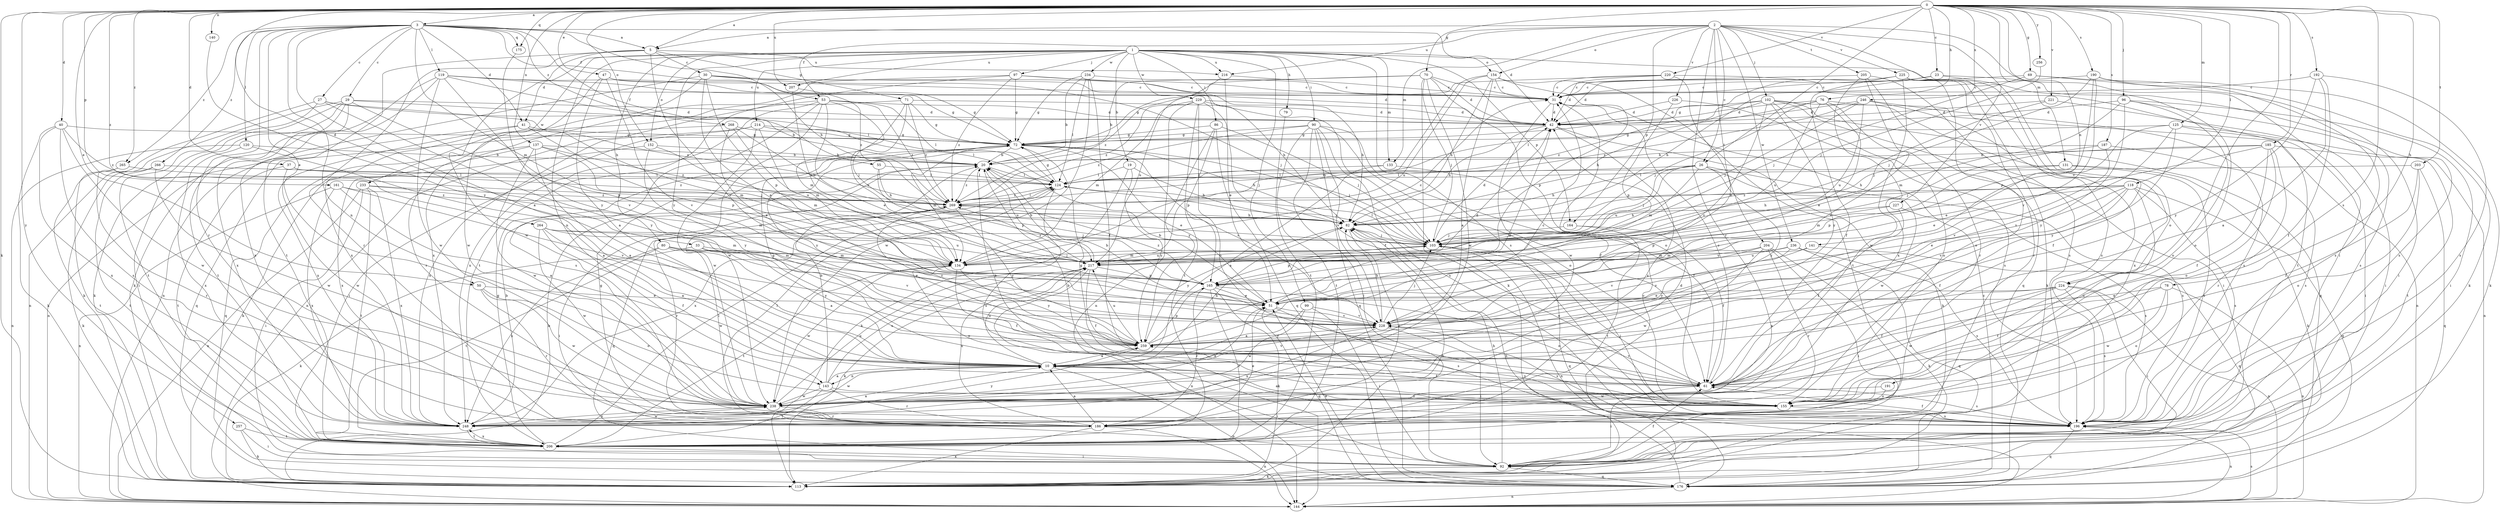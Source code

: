 strict digraph  {
0;
1;
2;
3;
5;
10;
19;
20;
23;
26;
27;
29;
30;
31;
33;
37;
40;
41;
42;
47;
50;
51;
53;
55;
61;
69;
70;
71;
72;
76;
78;
79;
80;
82;
86;
90;
92;
96;
97;
99;
102;
103;
113;
118;
119;
120;
124;
125;
131;
133;
134;
137;
140;
141;
143;
144;
152;
154;
155;
161;
164;
165;
175;
176;
185;
186;
187;
190;
191;
192;
196;
203;
204;
205;
206;
207;
214;
216;
217;
220;
221;
224;
225;
226;
227;
228;
229;
233;
234;
236;
238;
246;
248;
256;
257;
259;
264;
265;
266;
268;
269;
0 -> 3  [label=a];
0 -> 5  [label=a];
0 -> 23  [label=c];
0 -> 26  [label=c];
0 -> 33  [label=d];
0 -> 37  [label=d];
0 -> 40  [label=d];
0 -> 47  [label=e];
0 -> 50  [label=e];
0 -> 69  [label=g];
0 -> 70  [label=g];
0 -> 76  [label=h];
0 -> 78  [label=h];
0 -> 96  [label=j];
0 -> 113  [label=k];
0 -> 118  [label=l];
0 -> 125  [label=m];
0 -> 131  [label=m];
0 -> 137  [label=n];
0 -> 140  [label=n];
0 -> 141  [label=n];
0 -> 152  [label=o];
0 -> 161  [label=p];
0 -> 175  [label=q];
0 -> 185  [label=r];
0 -> 187  [label=s];
0 -> 190  [label=s];
0 -> 191  [label=s];
0 -> 192  [label=s];
0 -> 203  [label=t];
0 -> 207  [label=u];
0 -> 220  [label=v];
0 -> 221  [label=v];
0 -> 224  [label=v];
0 -> 246  [label=x];
0 -> 256  [label=y];
0 -> 257  [label=y];
0 -> 264  [label=z];
0 -> 265  [label=z];
1 -> 19  [label=b];
1 -> 41  [label=d];
1 -> 79  [label=h];
1 -> 80  [label=h];
1 -> 86  [label=i];
1 -> 90  [label=i];
1 -> 97  [label=j];
1 -> 99  [label=j];
1 -> 133  [label=m];
1 -> 143  [label=n];
1 -> 152  [label=o];
1 -> 154  [label=o];
1 -> 164  [label=p];
1 -> 196  [label=s];
1 -> 207  [label=u];
1 -> 214  [label=u];
1 -> 216  [label=u];
1 -> 224  [label=v];
1 -> 229  [label=w];
1 -> 233  [label=w];
1 -> 234  [label=w];
1 -> 259  [label=y];
2 -> 5  [label=a];
2 -> 26  [label=c];
2 -> 53  [label=f];
2 -> 92  [label=i];
2 -> 102  [label=j];
2 -> 133  [label=m];
2 -> 154  [label=o];
2 -> 155  [label=o];
2 -> 164  [label=p];
2 -> 186  [label=r];
2 -> 204  [label=t];
2 -> 205  [label=t];
2 -> 216  [label=u];
2 -> 225  [label=v];
2 -> 226  [label=v];
2 -> 227  [label=v];
2 -> 236  [label=w];
3 -> 5  [label=a];
3 -> 10  [label=a];
3 -> 27  [label=c];
3 -> 29  [label=c];
3 -> 41  [label=d];
3 -> 42  [label=d];
3 -> 50  [label=e];
3 -> 53  [label=f];
3 -> 55  [label=f];
3 -> 82  [label=h];
3 -> 119  [label=l];
3 -> 120  [label=l];
3 -> 134  [label=m];
3 -> 143  [label=n];
3 -> 175  [label=q];
3 -> 186  [label=r];
3 -> 265  [label=z];
3 -> 266  [label=z];
3 -> 268  [label=z];
5 -> 30  [label=c];
5 -> 71  [label=g];
5 -> 186  [label=r];
5 -> 206  [label=t];
5 -> 216  [label=u];
5 -> 228  [label=v];
5 -> 238  [label=w];
10 -> 61  [label=f];
10 -> 72  [label=g];
10 -> 82  [label=h];
10 -> 92  [label=i];
10 -> 143  [label=n];
10 -> 144  [label=n];
10 -> 217  [label=u];
10 -> 228  [label=v];
10 -> 238  [label=w];
19 -> 82  [label=h];
19 -> 113  [label=k];
19 -> 124  [label=l];
19 -> 259  [label=y];
20 -> 124  [label=l];
20 -> 217  [label=u];
20 -> 269  [label=z];
23 -> 31  [label=c];
23 -> 72  [label=g];
23 -> 82  [label=h];
23 -> 155  [label=o];
23 -> 196  [label=s];
26 -> 82  [label=h];
26 -> 103  [label=j];
26 -> 124  [label=l];
26 -> 134  [label=m];
26 -> 196  [label=s];
26 -> 217  [label=u];
26 -> 238  [label=w];
26 -> 259  [label=y];
27 -> 42  [label=d];
27 -> 113  [label=k];
27 -> 206  [label=t];
27 -> 259  [label=y];
27 -> 269  [label=z];
29 -> 20  [label=b];
29 -> 42  [label=d];
29 -> 92  [label=i];
29 -> 113  [label=k];
29 -> 144  [label=n];
29 -> 165  [label=p];
29 -> 206  [label=t];
29 -> 248  [label=x];
30 -> 31  [label=c];
30 -> 51  [label=e];
30 -> 82  [label=h];
30 -> 103  [label=j];
30 -> 144  [label=n];
30 -> 165  [label=p];
30 -> 248  [label=x];
31 -> 42  [label=d];
31 -> 238  [label=w];
33 -> 51  [label=e];
33 -> 113  [label=k];
33 -> 134  [label=m];
33 -> 259  [label=y];
37 -> 124  [label=l];
37 -> 206  [label=t];
37 -> 238  [label=w];
37 -> 269  [label=z];
40 -> 72  [label=g];
40 -> 113  [label=k];
40 -> 196  [label=s];
40 -> 238  [label=w];
40 -> 248  [label=x];
40 -> 269  [label=z];
41 -> 72  [label=g];
41 -> 134  [label=m];
41 -> 144  [label=n];
41 -> 165  [label=p];
41 -> 248  [label=x];
42 -> 72  [label=g];
42 -> 82  [label=h];
42 -> 113  [label=k];
42 -> 248  [label=x];
47 -> 10  [label=a];
47 -> 31  [label=c];
47 -> 72  [label=g];
47 -> 228  [label=v];
47 -> 238  [label=w];
50 -> 51  [label=e];
50 -> 155  [label=o];
50 -> 186  [label=r];
50 -> 238  [label=w];
51 -> 20  [label=b];
51 -> 42  [label=d];
51 -> 176  [label=q];
51 -> 196  [label=s];
51 -> 228  [label=v];
53 -> 42  [label=d];
53 -> 51  [label=e];
53 -> 124  [label=l];
53 -> 144  [label=n];
53 -> 196  [label=s];
53 -> 217  [label=u];
53 -> 238  [label=w];
53 -> 248  [label=x];
53 -> 269  [label=z];
55 -> 82  [label=h];
55 -> 124  [label=l];
55 -> 165  [label=p];
61 -> 20  [label=b];
61 -> 31  [label=c];
61 -> 72  [label=g];
61 -> 92  [label=i];
61 -> 196  [label=s];
61 -> 228  [label=v];
69 -> 31  [label=c];
69 -> 92  [label=i];
69 -> 103  [label=j];
69 -> 113  [label=k];
70 -> 20  [label=b];
70 -> 31  [label=c];
70 -> 42  [label=d];
70 -> 103  [label=j];
70 -> 113  [label=k];
70 -> 155  [label=o];
70 -> 238  [label=w];
70 -> 269  [label=z];
71 -> 42  [label=d];
71 -> 72  [label=g];
71 -> 103  [label=j];
71 -> 134  [label=m];
71 -> 186  [label=r];
71 -> 269  [label=z];
72 -> 20  [label=b];
72 -> 51  [label=e];
72 -> 82  [label=h];
72 -> 103  [label=j];
72 -> 134  [label=m];
72 -> 228  [label=v];
72 -> 259  [label=y];
76 -> 42  [label=d];
76 -> 51  [label=e];
76 -> 103  [label=j];
76 -> 124  [label=l];
76 -> 217  [label=u];
76 -> 228  [label=v];
76 -> 248  [label=x];
78 -> 51  [label=e];
78 -> 61  [label=f];
78 -> 144  [label=n];
78 -> 155  [label=o];
78 -> 238  [label=w];
79 -> 206  [label=t];
80 -> 10  [label=a];
80 -> 134  [label=m];
80 -> 206  [label=t];
80 -> 228  [label=v];
80 -> 238  [label=w];
80 -> 248  [label=x];
82 -> 103  [label=j];
82 -> 155  [label=o];
82 -> 186  [label=r];
82 -> 259  [label=y];
86 -> 72  [label=g];
86 -> 103  [label=j];
86 -> 165  [label=p];
86 -> 176  [label=q];
86 -> 259  [label=y];
90 -> 61  [label=f];
90 -> 72  [label=g];
90 -> 92  [label=i];
90 -> 155  [label=o];
90 -> 176  [label=q];
90 -> 196  [label=s];
90 -> 206  [label=t];
90 -> 228  [label=v];
90 -> 269  [label=z];
92 -> 61  [label=f];
92 -> 82  [label=h];
92 -> 113  [label=k];
92 -> 176  [label=q];
96 -> 42  [label=d];
96 -> 92  [label=i];
96 -> 134  [label=m];
96 -> 155  [label=o];
96 -> 196  [label=s];
96 -> 259  [label=y];
97 -> 31  [label=c];
97 -> 72  [label=g];
97 -> 82  [label=h];
97 -> 206  [label=t];
97 -> 248  [label=x];
97 -> 269  [label=z];
99 -> 10  [label=a];
99 -> 92  [label=i];
99 -> 228  [label=v];
99 -> 238  [label=w];
102 -> 42  [label=d];
102 -> 82  [label=h];
102 -> 92  [label=i];
102 -> 144  [label=n];
102 -> 155  [label=o];
102 -> 176  [label=q];
102 -> 228  [label=v];
102 -> 259  [label=y];
102 -> 269  [label=z];
103 -> 42  [label=d];
103 -> 124  [label=l];
103 -> 134  [label=m];
103 -> 144  [label=n];
103 -> 165  [label=p];
103 -> 176  [label=q];
103 -> 217  [label=u];
113 -> 20  [label=b];
113 -> 31  [label=c];
113 -> 82  [label=h];
118 -> 51  [label=e];
118 -> 61  [label=f];
118 -> 82  [label=h];
118 -> 134  [label=m];
118 -> 155  [label=o];
118 -> 176  [label=q];
118 -> 196  [label=s];
118 -> 228  [label=v];
118 -> 269  [label=z];
119 -> 31  [label=c];
119 -> 42  [label=d];
119 -> 72  [label=g];
119 -> 113  [label=k];
119 -> 124  [label=l];
119 -> 228  [label=v];
119 -> 238  [label=w];
119 -> 248  [label=x];
120 -> 10  [label=a];
120 -> 20  [label=b];
120 -> 144  [label=n];
120 -> 248  [label=x];
124 -> 72  [label=g];
124 -> 103  [label=j];
124 -> 196  [label=s];
124 -> 248  [label=x];
124 -> 269  [label=z];
125 -> 51  [label=e];
125 -> 72  [label=g];
125 -> 92  [label=i];
125 -> 144  [label=n];
125 -> 228  [label=v];
125 -> 259  [label=y];
131 -> 113  [label=k];
131 -> 124  [label=l];
131 -> 165  [label=p];
131 -> 196  [label=s];
133 -> 10  [label=a];
133 -> 61  [label=f];
133 -> 124  [label=l];
134 -> 31  [label=c];
134 -> 61  [label=f];
134 -> 103  [label=j];
134 -> 155  [label=o];
134 -> 206  [label=t];
134 -> 238  [label=w];
134 -> 259  [label=y];
137 -> 10  [label=a];
137 -> 20  [label=b];
137 -> 103  [label=j];
137 -> 176  [label=q];
137 -> 238  [label=w];
137 -> 248  [label=x];
137 -> 269  [label=z];
140 -> 259  [label=y];
141 -> 134  [label=m];
141 -> 176  [label=q];
141 -> 228  [label=v];
143 -> 10  [label=a];
143 -> 20  [label=b];
143 -> 155  [label=o];
143 -> 186  [label=r];
143 -> 206  [label=t];
143 -> 217  [label=u];
143 -> 238  [label=w];
144 -> 196  [label=s];
152 -> 20  [label=b];
152 -> 113  [label=k];
152 -> 134  [label=m];
152 -> 259  [label=y];
154 -> 10  [label=a];
154 -> 31  [label=c];
154 -> 82  [label=h];
154 -> 134  [label=m];
154 -> 165  [label=p];
154 -> 206  [label=t];
154 -> 217  [label=u];
155 -> 10  [label=a];
155 -> 20  [label=b];
155 -> 196  [label=s];
155 -> 259  [label=y];
161 -> 10  [label=a];
161 -> 144  [label=n];
161 -> 228  [label=v];
161 -> 248  [label=x];
161 -> 269  [label=z];
164 -> 61  [label=f];
164 -> 103  [label=j];
164 -> 206  [label=t];
165 -> 51  [label=e];
165 -> 113  [label=k];
165 -> 155  [label=o];
165 -> 186  [label=r];
165 -> 206  [label=t];
165 -> 269  [label=z];
175 -> 259  [label=y];
176 -> 31  [label=c];
176 -> 51  [label=e];
176 -> 82  [label=h];
176 -> 144  [label=n];
185 -> 20  [label=b];
185 -> 51  [label=e];
185 -> 61  [label=f];
185 -> 82  [label=h];
185 -> 155  [label=o];
185 -> 186  [label=r];
185 -> 206  [label=t];
186 -> 10  [label=a];
186 -> 51  [label=e];
186 -> 72  [label=g];
186 -> 113  [label=k];
186 -> 124  [label=l];
186 -> 144  [label=n];
186 -> 217  [label=u];
187 -> 20  [label=b];
187 -> 103  [label=j];
187 -> 196  [label=s];
187 -> 228  [label=v];
190 -> 31  [label=c];
190 -> 103  [label=j];
190 -> 113  [label=k];
190 -> 165  [label=p];
190 -> 196  [label=s];
190 -> 228  [label=v];
191 -> 155  [label=o];
191 -> 238  [label=w];
192 -> 10  [label=a];
192 -> 31  [label=c];
192 -> 61  [label=f];
192 -> 196  [label=s];
192 -> 259  [label=y];
196 -> 61  [label=f];
196 -> 103  [label=j];
196 -> 144  [label=n];
196 -> 176  [label=q];
203 -> 61  [label=f];
203 -> 124  [label=l];
203 -> 155  [label=o];
203 -> 176  [label=q];
204 -> 92  [label=i];
204 -> 113  [label=k];
204 -> 186  [label=r];
204 -> 217  [label=u];
204 -> 228  [label=v];
204 -> 238  [label=w];
205 -> 31  [label=c];
205 -> 176  [label=q];
205 -> 186  [label=r];
205 -> 196  [label=s];
205 -> 248  [label=x];
206 -> 42  [label=d];
206 -> 72  [label=g];
206 -> 92  [label=i];
206 -> 124  [label=l];
206 -> 248  [label=x];
207 -> 217  [label=u];
207 -> 269  [label=z];
214 -> 72  [label=g];
214 -> 92  [label=i];
214 -> 124  [label=l];
214 -> 134  [label=m];
214 -> 238  [label=w];
214 -> 248  [label=x];
216 -> 31  [label=c];
216 -> 51  [label=e];
216 -> 217  [label=u];
217 -> 20  [label=b];
217 -> 61  [label=f];
217 -> 113  [label=k];
217 -> 144  [label=n];
217 -> 165  [label=p];
217 -> 269  [label=z];
220 -> 31  [label=c];
220 -> 42  [label=d];
220 -> 51  [label=e];
220 -> 72  [label=g];
220 -> 206  [label=t];
221 -> 42  [label=d];
221 -> 92  [label=i];
221 -> 103  [label=j];
224 -> 10  [label=a];
224 -> 51  [label=e];
224 -> 61  [label=f];
224 -> 92  [label=i];
224 -> 144  [label=n];
224 -> 196  [label=s];
224 -> 238  [label=w];
225 -> 31  [label=c];
225 -> 42  [label=d];
225 -> 61  [label=f];
225 -> 113  [label=k];
225 -> 155  [label=o];
225 -> 186  [label=r];
225 -> 196  [label=s];
225 -> 238  [label=w];
226 -> 42  [label=d];
226 -> 165  [label=p];
226 -> 196  [label=s];
227 -> 61  [label=f];
227 -> 82  [label=h];
227 -> 165  [label=p];
227 -> 196  [label=s];
228 -> 20  [label=b];
228 -> 82  [label=h];
228 -> 92  [label=i];
228 -> 103  [label=j];
228 -> 196  [label=s];
228 -> 248  [label=x];
228 -> 259  [label=y];
229 -> 42  [label=d];
229 -> 61  [label=f];
229 -> 103  [label=j];
229 -> 134  [label=m];
229 -> 144  [label=n];
229 -> 155  [label=o];
229 -> 206  [label=t];
229 -> 269  [label=z];
233 -> 92  [label=i];
233 -> 134  [label=m];
233 -> 144  [label=n];
233 -> 206  [label=t];
233 -> 248  [label=x];
233 -> 269  [label=z];
234 -> 20  [label=b];
234 -> 31  [label=c];
234 -> 61  [label=f];
234 -> 72  [label=g];
234 -> 124  [label=l];
234 -> 238  [label=w];
236 -> 134  [label=m];
236 -> 176  [label=q];
236 -> 196  [label=s];
236 -> 217  [label=u];
236 -> 259  [label=y];
238 -> 51  [label=e];
238 -> 186  [label=r];
238 -> 217  [label=u];
238 -> 248  [label=x];
246 -> 42  [label=d];
246 -> 61  [label=f];
246 -> 103  [label=j];
246 -> 196  [label=s];
246 -> 217  [label=u];
246 -> 269  [label=z];
248 -> 10  [label=a];
248 -> 20  [label=b];
248 -> 206  [label=t];
248 -> 238  [label=w];
248 -> 259  [label=y];
256 -> 103  [label=j];
257 -> 92  [label=i];
257 -> 113  [label=k];
257 -> 206  [label=t];
259 -> 10  [label=a];
259 -> 31  [label=c];
259 -> 42  [label=d];
259 -> 165  [label=p];
259 -> 217  [label=u];
259 -> 269  [label=z];
264 -> 10  [label=a];
264 -> 61  [label=f];
264 -> 103  [label=j];
264 -> 134  [label=m];
264 -> 217  [label=u];
264 -> 238  [label=w];
265 -> 124  [label=l];
265 -> 186  [label=r];
265 -> 206  [label=t];
266 -> 113  [label=k];
266 -> 124  [label=l];
266 -> 206  [label=t];
266 -> 238  [label=w];
268 -> 51  [label=e];
268 -> 72  [label=g];
268 -> 82  [label=h];
268 -> 176  [label=q];
268 -> 217  [label=u];
269 -> 82  [label=h];
269 -> 92  [label=i];
269 -> 124  [label=l];
269 -> 176  [label=q];
269 -> 186  [label=r];
269 -> 259  [label=y];
}
